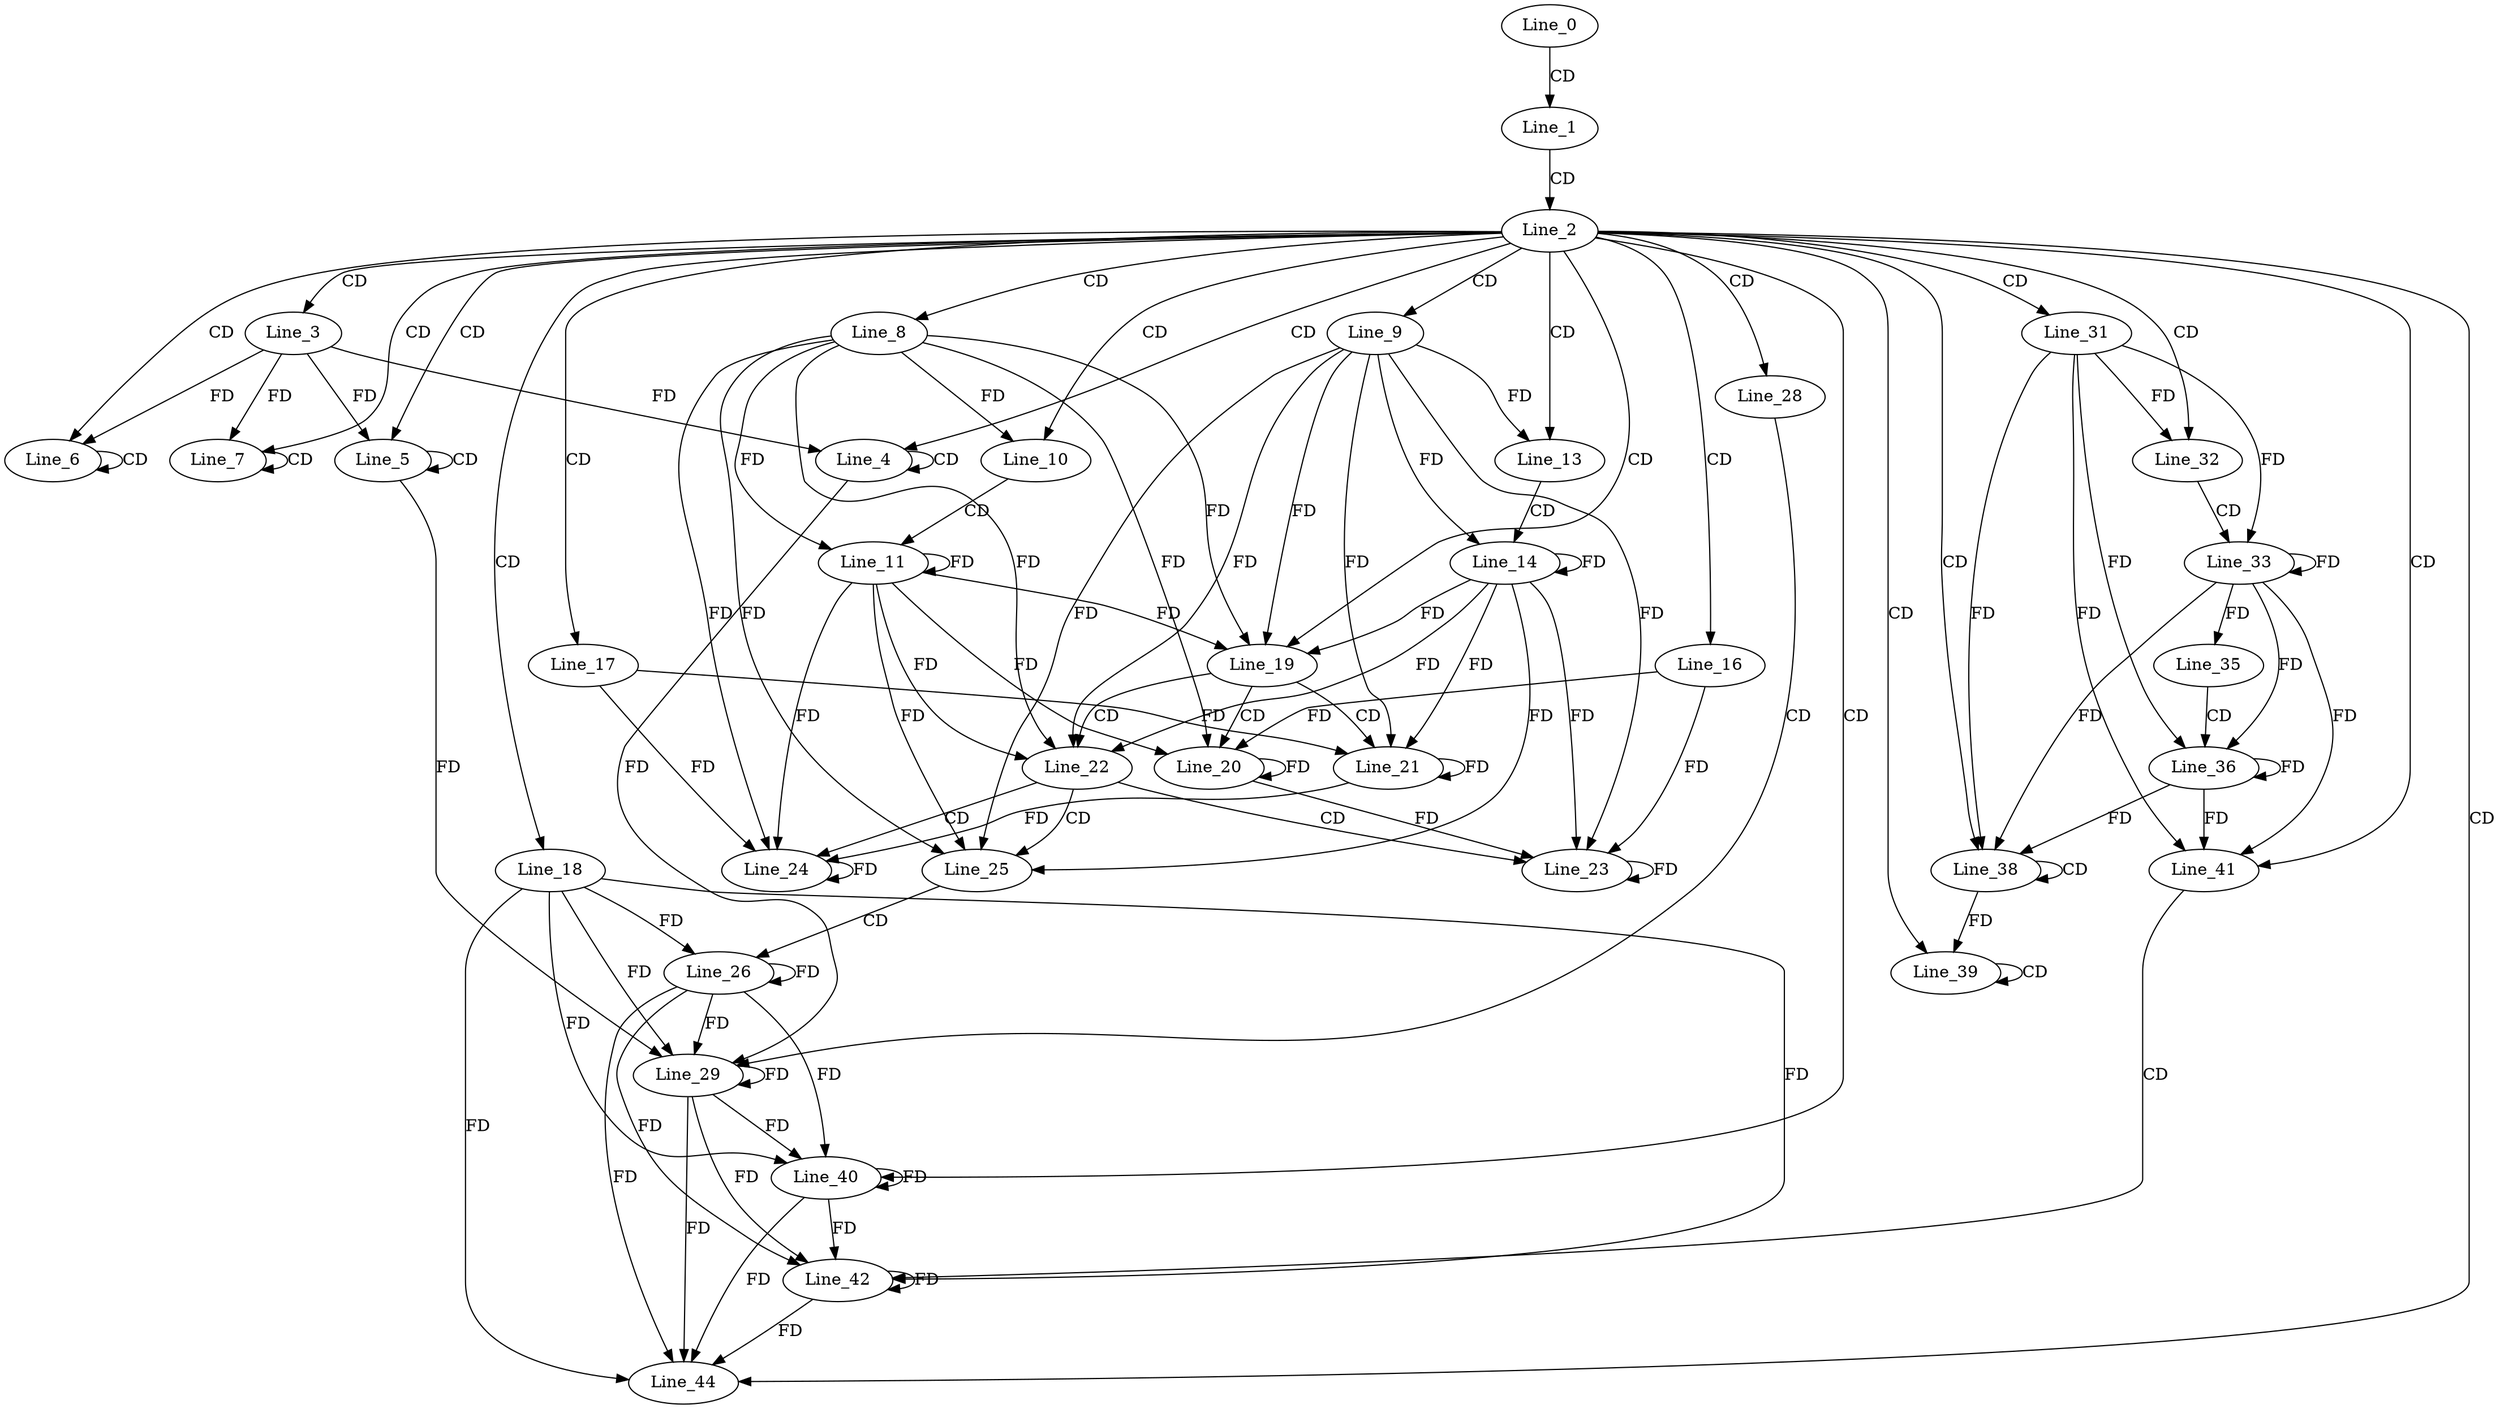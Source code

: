digraph G {
  Line_0;
  Line_1;
  Line_2;
  Line_3;
  Line_4;
  Line_4;
  Line_5;
  Line_5;
  Line_6;
  Line_6;
  Line_7;
  Line_7;
  Line_8;
  Line_9;
  Line_10;
  Line_11;
  Line_13;
  Line_14;
  Line_16;
  Line_17;
  Line_18;
  Line_19;
  Line_20;
  Line_21;
  Line_22;
  Line_23;
  Line_24;
  Line_25;
  Line_26;
  Line_28;
  Line_29;
  Line_31;
  Line_32;
  Line_33;
  Line_35;
  Line_36;
  Line_38;
  Line_38;
  Line_39;
  Line_39;
  Line_40;
  Line_40;
  Line_41;
  Line_42;
  Line_42;
  Line_44;
  Line_0 -> Line_1 [ label="CD" ];
  Line_1 -> Line_2 [ label="CD" ];
  Line_2 -> Line_3 [ label="CD" ];
  Line_2 -> Line_4 [ label="CD" ];
  Line_4 -> Line_4 [ label="CD" ];
  Line_3 -> Line_4 [ label="FD" ];
  Line_2 -> Line_5 [ label="CD" ];
  Line_5 -> Line_5 [ label="CD" ];
  Line_3 -> Line_5 [ label="FD" ];
  Line_2 -> Line_6 [ label="CD" ];
  Line_6 -> Line_6 [ label="CD" ];
  Line_3 -> Line_6 [ label="FD" ];
  Line_2 -> Line_7 [ label="CD" ];
  Line_7 -> Line_7 [ label="CD" ];
  Line_3 -> Line_7 [ label="FD" ];
  Line_2 -> Line_8 [ label="CD" ];
  Line_2 -> Line_9 [ label="CD" ];
  Line_2 -> Line_10 [ label="CD" ];
  Line_8 -> Line_10 [ label="FD" ];
  Line_10 -> Line_11 [ label="CD" ];
  Line_8 -> Line_11 [ label="FD" ];
  Line_11 -> Line_11 [ label="FD" ];
  Line_2 -> Line_13 [ label="CD" ];
  Line_9 -> Line_13 [ label="FD" ];
  Line_13 -> Line_14 [ label="CD" ];
  Line_9 -> Line_14 [ label="FD" ];
  Line_14 -> Line_14 [ label="FD" ];
  Line_2 -> Line_16 [ label="CD" ];
  Line_2 -> Line_17 [ label="CD" ];
  Line_2 -> Line_18 [ label="CD" ];
  Line_2 -> Line_19 [ label="CD" ];
  Line_8 -> Line_19 [ label="FD" ];
  Line_11 -> Line_19 [ label="FD" ];
  Line_9 -> Line_19 [ label="FD" ];
  Line_14 -> Line_19 [ label="FD" ];
  Line_19 -> Line_20 [ label="CD" ];
  Line_16 -> Line_20 [ label="FD" ];
  Line_20 -> Line_20 [ label="FD" ];
  Line_8 -> Line_20 [ label="FD" ];
  Line_11 -> Line_20 [ label="FD" ];
  Line_19 -> Line_21 [ label="CD" ];
  Line_17 -> Line_21 [ label="FD" ];
  Line_21 -> Line_21 [ label="FD" ];
  Line_9 -> Line_21 [ label="FD" ];
  Line_14 -> Line_21 [ label="FD" ];
  Line_19 -> Line_22 [ label="CD" ];
  Line_8 -> Line_22 [ label="FD" ];
  Line_11 -> Line_22 [ label="FD" ];
  Line_9 -> Line_22 [ label="FD" ];
  Line_14 -> Line_22 [ label="FD" ];
  Line_22 -> Line_23 [ label="CD" ];
  Line_16 -> Line_23 [ label="FD" ];
  Line_20 -> Line_23 [ label="FD" ];
  Line_23 -> Line_23 [ label="FD" ];
  Line_9 -> Line_23 [ label="FD" ];
  Line_14 -> Line_23 [ label="FD" ];
  Line_22 -> Line_24 [ label="CD" ];
  Line_17 -> Line_24 [ label="FD" ];
  Line_21 -> Line_24 [ label="FD" ];
  Line_24 -> Line_24 [ label="FD" ];
  Line_8 -> Line_24 [ label="FD" ];
  Line_11 -> Line_24 [ label="FD" ];
  Line_22 -> Line_25 [ label="CD" ];
  Line_8 -> Line_25 [ label="FD" ];
  Line_11 -> Line_25 [ label="FD" ];
  Line_9 -> Line_25 [ label="FD" ];
  Line_14 -> Line_25 [ label="FD" ];
  Line_25 -> Line_26 [ label="CD" ];
  Line_18 -> Line_26 [ label="FD" ];
  Line_26 -> Line_26 [ label="FD" ];
  Line_2 -> Line_28 [ label="CD" ];
  Line_28 -> Line_29 [ label="CD" ];
  Line_18 -> Line_29 [ label="FD" ];
  Line_26 -> Line_29 [ label="FD" ];
  Line_29 -> Line_29 [ label="FD" ];
  Line_4 -> Line_29 [ label="FD" ];
  Line_5 -> Line_29 [ label="FD" ];
  Line_2 -> Line_31 [ label="CD" ];
  Line_2 -> Line_32 [ label="CD" ];
  Line_31 -> Line_32 [ label="FD" ];
  Line_32 -> Line_33 [ label="CD" ];
  Line_31 -> Line_33 [ label="FD" ];
  Line_33 -> Line_33 [ label="FD" ];
  Line_33 -> Line_35 [ label="FD" ];
  Line_35 -> Line_36 [ label="CD" ];
  Line_31 -> Line_36 [ label="FD" ];
  Line_33 -> Line_36 [ label="FD" ];
  Line_36 -> Line_36 [ label="FD" ];
  Line_2 -> Line_38 [ label="CD" ];
  Line_38 -> Line_38 [ label="CD" ];
  Line_31 -> Line_38 [ label="FD" ];
  Line_33 -> Line_38 [ label="FD" ];
  Line_36 -> Line_38 [ label="FD" ];
  Line_2 -> Line_39 [ label="CD" ];
  Line_39 -> Line_39 [ label="CD" ];
  Line_38 -> Line_39 [ label="FD" ];
  Line_2 -> Line_40 [ label="CD" ];
  Line_18 -> Line_40 [ label="FD" ];
  Line_26 -> Line_40 [ label="FD" ];
  Line_29 -> Line_40 [ label="FD" ];
  Line_40 -> Line_40 [ label="FD" ];
  Line_2 -> Line_41 [ label="CD" ];
  Line_31 -> Line_41 [ label="FD" ];
  Line_33 -> Line_41 [ label="FD" ];
  Line_36 -> Line_41 [ label="FD" ];
  Line_41 -> Line_42 [ label="CD" ];
  Line_18 -> Line_42 [ label="FD" ];
  Line_26 -> Line_42 [ label="FD" ];
  Line_29 -> Line_42 [ label="FD" ];
  Line_40 -> Line_42 [ label="FD" ];
  Line_42 -> Line_42 [ label="FD" ];
  Line_2 -> Line_44 [ label="CD" ];
  Line_18 -> Line_44 [ label="FD" ];
  Line_26 -> Line_44 [ label="FD" ];
  Line_29 -> Line_44 [ label="FD" ];
  Line_40 -> Line_44 [ label="FD" ];
  Line_42 -> Line_44 [ label="FD" ];
}
